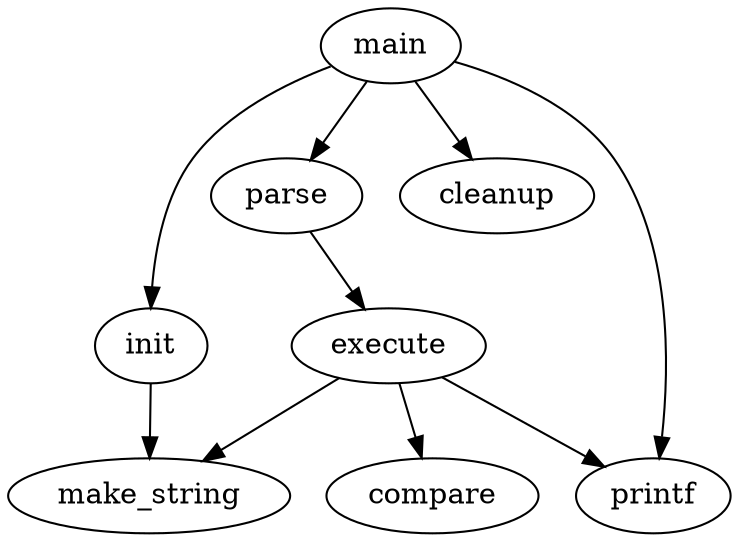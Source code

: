 digraph G {
    main -> init -> make_string;
    main -> parse -> execute -> make_string;
    main -> cleanup;
    main -> printf;
    execute -> compare;
    execute -> printf;
}